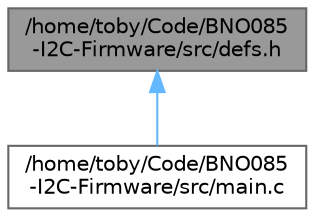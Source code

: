 digraph "/home/toby/Code/BNO085-I2C-Firmware/src/defs.h"
{
 // LATEX_PDF_SIZE
  bgcolor="transparent";
  edge [fontname=Helvetica,fontsize=10,labelfontname=Helvetica,labelfontsize=10];
  node [fontname=Helvetica,fontsize=10,shape=box,height=0.2,width=0.4];
  Node1 [label="/home/toby/Code/BNO085\l-I2C-Firmware/src/defs.h",height=0.2,width=0.4,color="gray40", fillcolor="grey60", style="filled", fontcolor="black",tooltip="A header file containing all pre-processor macros, definitions and global constants."];
  Node1 -> Node2 [dir="back",color="steelblue1",style="solid"];
  Node2 [label="/home/toby/Code/BNO085\l-I2C-Firmware/src/main.c",height=0.2,width=0.4,color="grey40", fillcolor="white", style="filled",URL="$main_8c.html",tooltip="The entry point for testing the library."];
}
